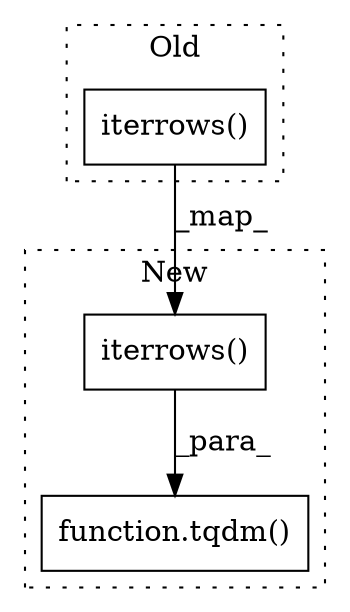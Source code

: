 digraph G {
subgraph cluster0 {
1 [label="iterrows()" a="75" s="7429" l="18" shape="box"];
label = "Old";
style="dotted";
}
subgraph cluster1 {
2 [label="iterrows()" a="75" s="7442" l="18" shape="box"];
3 [label="function.tqdm()" a="75" s="7437,7460" l="5,21" shape="box"];
label = "New";
style="dotted";
}
1 -> 2 [label="_map_"];
2 -> 3 [label="_para_"];
}